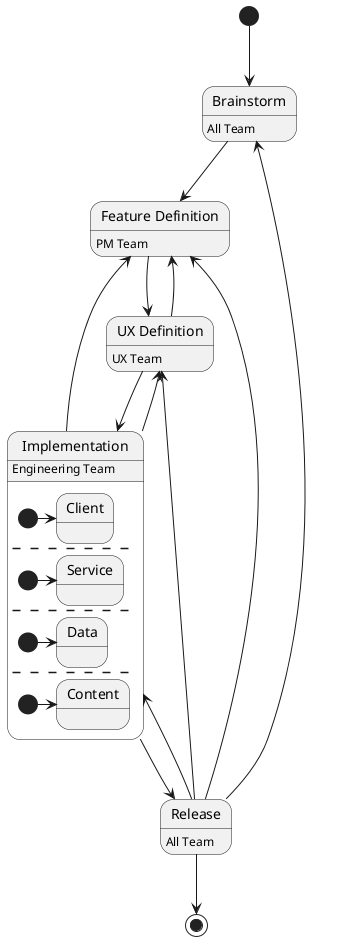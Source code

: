 @startuml Timeline

state "Brainstorm" as bs {
    bs: All Team
}

state "Feature Definition" as pm {
    pm: PM Team
}

state "UX Definition" as ux {    
    ux: UX Team
}

state "Implementation" as impl {
    impl: Engineering Team
    state "Client" as impl_client {

    }
    [*] -> impl_client
    --
    state "Service" as impl_service {

    }

    [*] -> impl_service
    --
    state "Data" as impl_data {

    }
    [*] -> impl_data
    --
    state "Content" as impl_content {

    }
    [*] -> impl_content
}

state "Release" as ship {
    ship: All Team
}

[*] --> bs
bs --> pm
pm --> ux
ux --> impl
ux --> pm
impl --> ship
impl --> ux
impl --> pm
ship --> bs
ship --> pm
ship --> ux
ship --> impl
ship --> [*]

@enduml
